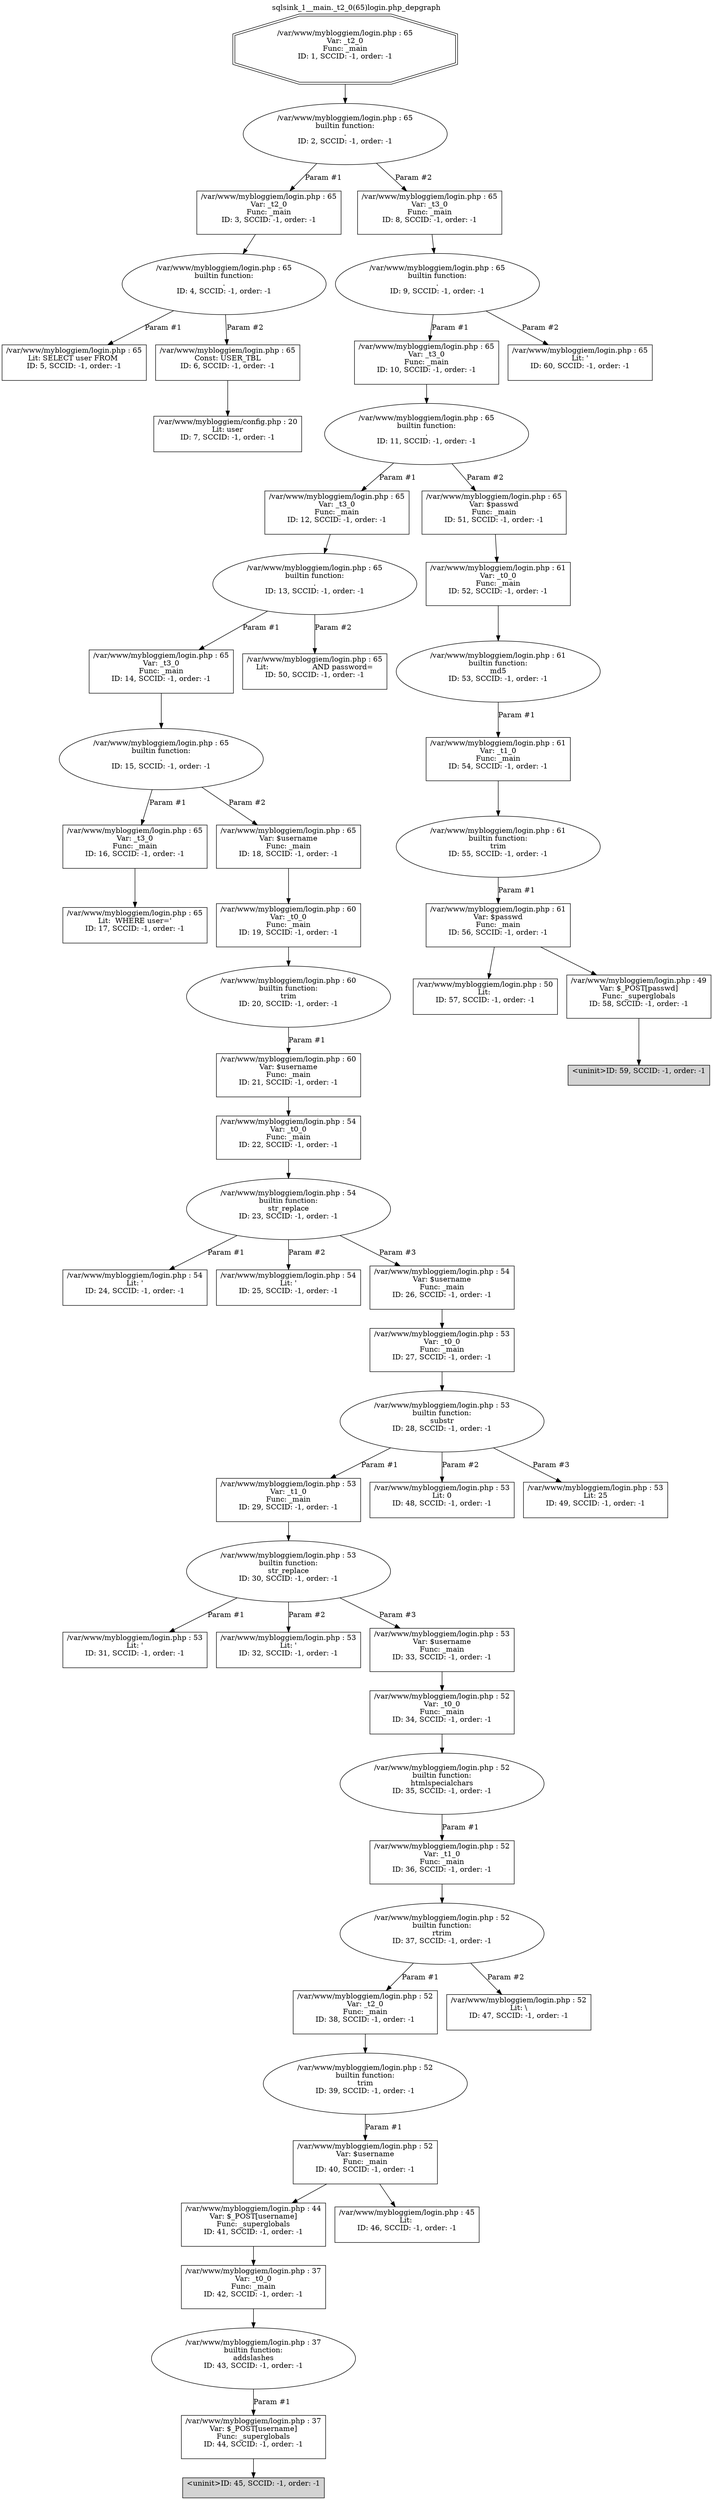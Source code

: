 digraph cfg {
  label="sqlsink_1__main._t2_0(65)login.php_depgraph";
  labelloc=t;
  n1 [shape=doubleoctagon, label="/var/www/mybloggiem/login.php : 65\nVar: _t2_0\nFunc: _main\nID: 1, SCCID: -1, order: -1\n\n"];
  n2 [shape=ellipse, label="/var/www/mybloggiem/login.php : 65\nbuiltin function:\n.\nID: 2, SCCID: -1, order: -1\n\n"];
  n3 [shape=box, label="/var/www/mybloggiem/login.php : 65\nVar: _t2_0\nFunc: _main\nID: 3, SCCID: -1, order: -1\n\n"];
  n4 [shape=ellipse, label="/var/www/mybloggiem/login.php : 65\nbuiltin function:\n.\nID: 4, SCCID: -1, order: -1\n\n"];
  n5 [shape=box, label="/var/www/mybloggiem/login.php : 65\nLit: SELECT user FROM \nID: 5, SCCID: -1, order: -1\n\n"];
  n6 [shape=box, label="/var/www/mybloggiem/login.php : 65\nConst: USER_TBL\nID: 6, SCCID: -1, order: -1\n\n"];
  n7 [shape=box, label="/var/www/mybloggiem/config.php : 20\nLit: user\nID: 7, SCCID: -1, order: -1\n\n"];
  n8 [shape=box, label="/var/www/mybloggiem/login.php : 65\nVar: _t3_0\nFunc: _main\nID: 8, SCCID: -1, order: -1\n\n"];
  n9 [shape=ellipse, label="/var/www/mybloggiem/login.php : 65\nbuiltin function:\n.\nID: 9, SCCID: -1, order: -1\n\n"];
  n10 [shape=box, label="/var/www/mybloggiem/login.php : 65\nVar: _t3_0\nFunc: _main\nID: 10, SCCID: -1, order: -1\n\n"];
  n11 [shape=ellipse, label="/var/www/mybloggiem/login.php : 65\nbuiltin function:\n.\nID: 11, SCCID: -1, order: -1\n\n"];
  n12 [shape=box, label="/var/www/mybloggiem/login.php : 65\nVar: _t3_0\nFunc: _main\nID: 12, SCCID: -1, order: -1\n\n"];
  n13 [shape=ellipse, label="/var/www/mybloggiem/login.php : 65\nbuiltin function:\n.\nID: 13, SCCID: -1, order: -1\n\n"];
  n14 [shape=box, label="/var/www/mybloggiem/login.php : 65\nVar: _t3_0\nFunc: _main\nID: 14, SCCID: -1, order: -1\n\n"];
  n15 [shape=ellipse, label="/var/www/mybloggiem/login.php : 65\nbuiltin function:\n.\nID: 15, SCCID: -1, order: -1\n\n"];
  n16 [shape=box, label="/var/www/mybloggiem/login.php : 65\nVar: _t3_0\nFunc: _main\nID: 16, SCCID: -1, order: -1\n\n"];
  n17 [shape=box, label="/var/www/mybloggiem/login.php : 65\nLit:  WHERE user='\nID: 17, SCCID: -1, order: -1\n\n"];
  n18 [shape=box, label="/var/www/mybloggiem/login.php : 65\nVar: $username\nFunc: _main\nID: 18, SCCID: -1, order: -1\n\n"];
  n19 [shape=box, label="/var/www/mybloggiem/login.php : 60\nVar: _t0_0\nFunc: _main\nID: 19, SCCID: -1, order: -1\n\n"];
  n20 [shape=ellipse, label="/var/www/mybloggiem/login.php : 60\nbuiltin function:\ntrim\nID: 20, SCCID: -1, order: -1\n\n"];
  n21 [shape=box, label="/var/www/mybloggiem/login.php : 60\nVar: $username\nFunc: _main\nID: 21, SCCID: -1, order: -1\n\n"];
  n22 [shape=box, label="/var/www/mybloggiem/login.php : 54\nVar: _t0_0\nFunc: _main\nID: 22, SCCID: -1, order: -1\n\n"];
  n23 [shape=ellipse, label="/var/www/mybloggiem/login.php : 54\nbuiltin function:\nstr_replace\nID: 23, SCCID: -1, order: -1\n\n"];
  n24 [shape=box, label="/var/www/mybloggiem/login.php : 54\nLit: '\nID: 24, SCCID: -1, order: -1\n\n"];
  n25 [shape=box, label="/var/www/mybloggiem/login.php : 54\nLit: \'\nID: 25, SCCID: -1, order: -1\n\n"];
  n26 [shape=box, label="/var/www/mybloggiem/login.php : 54\nVar: $username\nFunc: _main\nID: 26, SCCID: -1, order: -1\n\n"];
  n27 [shape=box, label="/var/www/mybloggiem/login.php : 53\nVar: _t0_0\nFunc: _main\nID: 27, SCCID: -1, order: -1\n\n"];
  n28 [shape=ellipse, label="/var/www/mybloggiem/login.php : 53\nbuiltin function:\nsubstr\nID: 28, SCCID: -1, order: -1\n\n"];
  n29 [shape=box, label="/var/www/mybloggiem/login.php : 53\nVar: _t1_0\nFunc: _main\nID: 29, SCCID: -1, order: -1\n\n"];
  n30 [shape=ellipse, label="/var/www/mybloggiem/login.php : 53\nbuiltin function:\nstr_replace\nID: 30, SCCID: -1, order: -1\n\n"];
  n31 [shape=box, label="/var/www/mybloggiem/login.php : 53\nLit: \'\nID: 31, SCCID: -1, order: -1\n\n"];
  n32 [shape=box, label="/var/www/mybloggiem/login.php : 53\nLit: '\nID: 32, SCCID: -1, order: -1\n\n"];
  n33 [shape=box, label="/var/www/mybloggiem/login.php : 53\nVar: $username\nFunc: _main\nID: 33, SCCID: -1, order: -1\n\n"];
  n34 [shape=box, label="/var/www/mybloggiem/login.php : 52\nVar: _t0_0\nFunc: _main\nID: 34, SCCID: -1, order: -1\n\n"];
  n35 [shape=ellipse, label="/var/www/mybloggiem/login.php : 52\nbuiltin function:\nhtmlspecialchars\nID: 35, SCCID: -1, order: -1\n\n"];
  n36 [shape=box, label="/var/www/mybloggiem/login.php : 52\nVar: _t1_0\nFunc: _main\nID: 36, SCCID: -1, order: -1\n\n"];
  n37 [shape=ellipse, label="/var/www/mybloggiem/login.php : 52\nbuiltin function:\nrtrim\nID: 37, SCCID: -1, order: -1\n\n"];
  n38 [shape=box, label="/var/www/mybloggiem/login.php : 52\nVar: _t2_0\nFunc: _main\nID: 38, SCCID: -1, order: -1\n\n"];
  n39 [shape=ellipse, label="/var/www/mybloggiem/login.php : 52\nbuiltin function:\ntrim\nID: 39, SCCID: -1, order: -1\n\n"];
  n40 [shape=box, label="/var/www/mybloggiem/login.php : 52\nVar: $username\nFunc: _main\nID: 40, SCCID: -1, order: -1\n\n"];
  n41 [shape=box, label="/var/www/mybloggiem/login.php : 44\nVar: $_POST[username]\nFunc: _superglobals\nID: 41, SCCID: -1, order: -1\n\n"];
  n42 [shape=box, label="/var/www/mybloggiem/login.php : 37\nVar: _t0_0\nFunc: _main\nID: 42, SCCID: -1, order: -1\n\n"];
  n43 [shape=ellipse, label="/var/www/mybloggiem/login.php : 37\nbuiltin function:\naddslashes\nID: 43, SCCID: -1, order: -1\n\n"];
  n44 [shape=box, label="/var/www/mybloggiem/login.php : 37\nVar: $_POST[username]\nFunc: _superglobals\nID: 44, SCCID: -1, order: -1\n\n"];
  n45 [shape=box, label="<uninit>ID: 45, SCCID: -1, order: -1\n\n",style=filled];
  n46 [shape=box, label="/var/www/mybloggiem/login.php : 45\nLit: \nID: 46, SCCID: -1, order: -1\n\n"];
  n47 [shape=box, label="/var/www/mybloggiem/login.php : 52\nLit: \\\nID: 47, SCCID: -1, order: -1\n\n"];
  n48 [shape=box, label="/var/www/mybloggiem/login.php : 53\nLit: 0\nID: 48, SCCID: -1, order: -1\n\n"];
  n49 [shape=box, label="/var/www/mybloggiem/login.php : 53\nLit: 25\nID: 49, SCCID: -1, order: -1\n\n"];
  n50 [shape=box, label="/var/www/mybloggiem/login.php : 65\nLit:                   AND password=\nID: 50, SCCID: -1, order: -1\n\n"];
  n51 [shape=box, label="/var/www/mybloggiem/login.php : 65\nVar: $passwd\nFunc: _main\nID: 51, SCCID: -1, order: -1\n\n"];
  n52 [shape=box, label="/var/www/mybloggiem/login.php : 61\nVar: _t0_0\nFunc: _main\nID: 52, SCCID: -1, order: -1\n\n"];
  n53 [shape=ellipse, label="/var/www/mybloggiem/login.php : 61\nbuiltin function:\nmd5\nID: 53, SCCID: -1, order: -1\n\n"];
  n54 [shape=box, label="/var/www/mybloggiem/login.php : 61\nVar: _t1_0\nFunc: _main\nID: 54, SCCID: -1, order: -1\n\n"];
  n55 [shape=ellipse, label="/var/www/mybloggiem/login.php : 61\nbuiltin function:\ntrim\nID: 55, SCCID: -1, order: -1\n\n"];
  n56 [shape=box, label="/var/www/mybloggiem/login.php : 61\nVar: $passwd\nFunc: _main\nID: 56, SCCID: -1, order: -1\n\n"];
  n57 [shape=box, label="/var/www/mybloggiem/login.php : 50\nLit: \nID: 57, SCCID: -1, order: -1\n\n"];
  n58 [shape=box, label="/var/www/mybloggiem/login.php : 49\nVar: $_POST[passwd]\nFunc: _superglobals\nID: 58, SCCID: -1, order: -1\n\n"];
  n59 [shape=box, label="<uninit>ID: 59, SCCID: -1, order: -1\n\n",style=filled];
  n60 [shape=box, label="/var/www/mybloggiem/login.php : 65\nLit: '\nID: 60, SCCID: -1, order: -1\n\n"];
  n1 -> n2;
  n3 -> n4;
  n4 -> n5[label="Param #1"];
  n4 -> n6[label="Param #2"];
  n6 -> n7;
  n2 -> n3[label="Param #1"];
  n2 -> n8[label="Param #2"];
  n8 -> n9;
  n10 -> n11;
  n12 -> n13;
  n14 -> n15;
  n16 -> n17;
  n15 -> n16[label="Param #1"];
  n15 -> n18[label="Param #2"];
  n19 -> n20;
  n22 -> n23;
  n23 -> n24[label="Param #1"];
  n23 -> n25[label="Param #2"];
  n23 -> n26[label="Param #3"];
  n27 -> n28;
  n29 -> n30;
  n30 -> n31[label="Param #1"];
  n30 -> n32[label="Param #2"];
  n30 -> n33[label="Param #3"];
  n34 -> n35;
  n36 -> n37;
  n38 -> n39;
  n42 -> n43;
  n44 -> n45;
  n43 -> n44[label="Param #1"];
  n41 -> n42;
  n40 -> n41;
  n40 -> n46;
  n39 -> n40[label="Param #1"];
  n37 -> n38[label="Param #1"];
  n37 -> n47[label="Param #2"];
  n35 -> n36[label="Param #1"];
  n33 -> n34;
  n28 -> n29[label="Param #1"];
  n28 -> n48[label="Param #2"];
  n28 -> n49[label="Param #3"];
  n26 -> n27;
  n21 -> n22;
  n20 -> n21[label="Param #1"];
  n18 -> n19;
  n13 -> n14[label="Param #1"];
  n13 -> n50[label="Param #2"];
  n11 -> n12[label="Param #1"];
  n11 -> n51[label="Param #2"];
  n52 -> n53;
  n54 -> n55;
  n56 -> n57;
  n56 -> n58;
  n58 -> n59;
  n55 -> n56[label="Param #1"];
  n53 -> n54[label="Param #1"];
  n51 -> n52;
  n9 -> n10[label="Param #1"];
  n9 -> n60[label="Param #2"];
}
